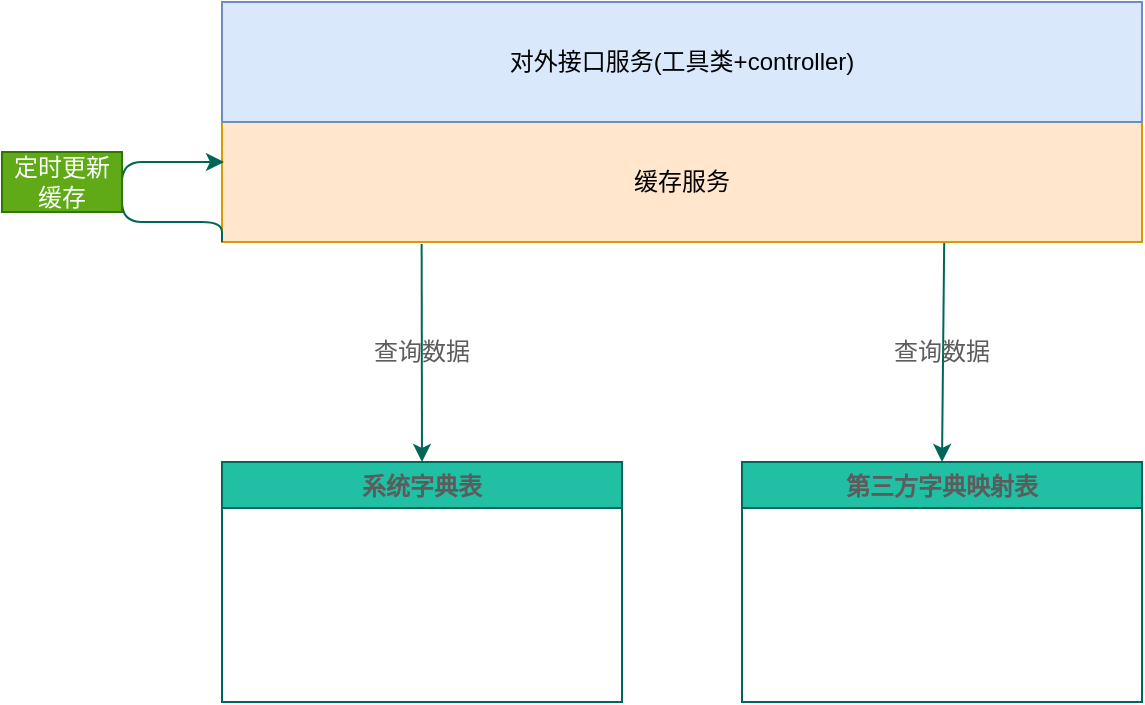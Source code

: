 <mxfile version="16.5.6" type="github">
  <diagram id="Za0V6DKtKcFsV4YseQ1D" name="Page-1">
    <mxGraphModel dx="1422" dy="806" grid="1" gridSize="10" guides="1" tooltips="1" connect="1" arrows="1" fold="1" page="1" pageScale="1" pageWidth="827" pageHeight="1169" math="0" shadow="0">
      <root>
        <mxCell id="0" />
        <mxCell id="1" parent="0" />
        <mxCell id="ggjl93eLX9xhSivgfc8k-3" value="系统字典表" style="swimlane;fillColor=#21C0A5;strokeColor=#006658;fontColor=#5C5C5C;" vertex="1" parent="1">
          <mxGeometry x="170" y="370" width="200" height="120" as="geometry" />
        </mxCell>
        <mxCell id="ggjl93eLX9xhSivgfc8k-4" value="第三方字典映射表" style="swimlane;fillColor=#21C0A5;strokeColor=#006658;fontColor=#5C5C5C;" vertex="1" parent="1">
          <mxGeometry x="430" y="370" width="200" height="120" as="geometry" />
        </mxCell>
        <mxCell id="ggjl93eLX9xhSivgfc8k-5" value="" style="endArrow=classic;html=1;rounded=0;entryX=0.5;entryY=0;entryDx=0;entryDy=0;strokeColor=#006658;fontColor=#5C5C5C;exitX=0.217;exitY=1.017;exitDx=0;exitDy=0;exitPerimeter=0;" edge="1" parent="1" source="ggjl93eLX9xhSivgfc8k-14" target="ggjl93eLX9xhSivgfc8k-3">
          <mxGeometry width="50" height="50" relative="1" as="geometry">
            <mxPoint x="269.82" y="270" as="sourcePoint" />
            <mxPoint x="310" y="310" as="targetPoint" />
          </mxGeometry>
        </mxCell>
        <mxCell id="ggjl93eLX9xhSivgfc8k-7" value="" style="endArrow=classic;html=1;rounded=0;entryX=0.5;entryY=0;entryDx=0;entryDy=0;strokeColor=#006658;fontColor=#5C5C5C;exitX=0.785;exitY=1;exitDx=0;exitDy=0;exitPerimeter=0;" edge="1" parent="1" source="ggjl93eLX9xhSivgfc8k-14" target="ggjl93eLX9xhSivgfc8k-4">
          <mxGeometry width="50" height="50" relative="1" as="geometry">
            <mxPoint x="530" y="270" as="sourcePoint" />
            <mxPoint x="529.45" y="270.0" as="targetPoint" />
          </mxGeometry>
        </mxCell>
        <mxCell id="ggjl93eLX9xhSivgfc8k-8" value="查询数据" style="text;html=1;strokeColor=none;fillColor=none;align=center;verticalAlign=middle;whiteSpace=wrap;rounded=0;sketch=0;fontColor=#5C5C5C;" vertex="1" parent="1">
          <mxGeometry x="240" y="300" width="60" height="30" as="geometry" />
        </mxCell>
        <mxCell id="ggjl93eLX9xhSivgfc8k-9" value="查询数据" style="text;html=1;strokeColor=none;fillColor=none;align=center;verticalAlign=middle;whiteSpace=wrap;rounded=0;sketch=0;fontColor=#5C5C5C;" vertex="1" parent="1">
          <mxGeometry x="500" y="300" width="60" height="30" as="geometry" />
        </mxCell>
        <mxCell id="ggjl93eLX9xhSivgfc8k-14" value="缓存服务" style="rounded=0;whiteSpace=wrap;html=1;sketch=0;strokeColor=#d79b00;fillColor=#ffe6cc;" vertex="1" parent="1">
          <mxGeometry x="170" y="200" width="460" height="60" as="geometry" />
        </mxCell>
        <mxCell id="ggjl93eLX9xhSivgfc8k-15" value="对外接口服务(工具类+controller)" style="rounded=0;whiteSpace=wrap;html=1;sketch=0;strokeColor=#6c8ebf;fillColor=#dae8fc;" vertex="1" parent="1">
          <mxGeometry x="170" y="140" width="460" height="60" as="geometry" />
        </mxCell>
        <mxCell id="ggjl93eLX9xhSivgfc8k-17" value="" style="endArrow=classic;html=1;rounded=1;sketch=0;fontColor=#5C5C5C;strokeColor=#006658;fillColor=#21C0A5;exitX=0;exitY=1;exitDx=0;exitDy=0;edgeStyle=orthogonalEdgeStyle;" edge="1" parent="1" source="ggjl93eLX9xhSivgfc8k-14">
          <mxGeometry width="50" height="50" relative="1" as="geometry">
            <mxPoint x="120" y="270" as="sourcePoint" />
            <mxPoint x="171" y="220" as="targetPoint" />
            <Array as="points">
              <mxPoint x="170" y="250" />
              <mxPoint x="120" y="250" />
              <mxPoint x="120" y="220" />
              <mxPoint x="171" y="220" />
            </Array>
          </mxGeometry>
        </mxCell>
        <mxCell id="ggjl93eLX9xhSivgfc8k-18" value="定时更新缓存" style="text;html=1;strokeColor=#2D7600;fillColor=#60a917;align=center;verticalAlign=middle;whiteSpace=wrap;rounded=0;sketch=0;fontColor=#ffffff;" vertex="1" parent="1">
          <mxGeometry x="60" y="215" width="60" height="30" as="geometry" />
        </mxCell>
      </root>
    </mxGraphModel>
  </diagram>
</mxfile>
